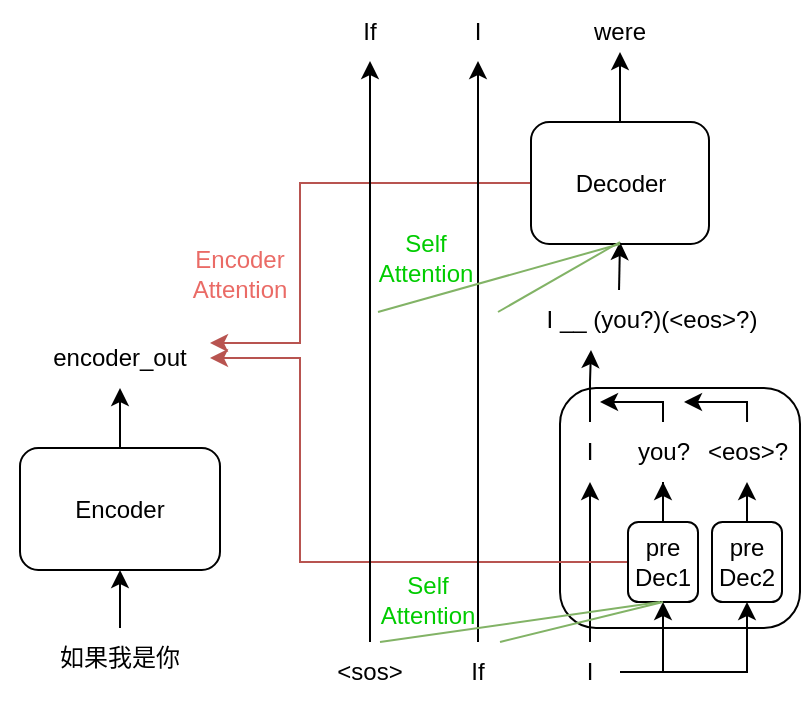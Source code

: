 <mxfile version="20.6.2" type="github">
  <diagram id="W2HWCewwAggoOsEGd6kA" name="Page-1">
    <mxGraphModel dx="716" dy="394" grid="1" gridSize="10" guides="1" tooltips="1" connect="1" arrows="1" fold="1" page="1" pageScale="1" pageWidth="827" pageHeight="1169" math="1" shadow="0">
      <root>
        <mxCell id="0" />
        <mxCell id="1" parent="0" />
        <mxCell id="4f531_EbP1NzhC4_Dmcq-48" value="" style="rounded=1;whiteSpace=wrap;html=1;" vertex="1" parent="1">
          <mxGeometry x="380" y="633" width="120" height="120" as="geometry" />
        </mxCell>
        <mxCell id="4f531_EbP1NzhC4_Dmcq-56" value="" style="edgeStyle=orthogonalEdgeStyle;rounded=0;orthogonalLoop=1;jettySize=auto;html=1;" edge="1" parent="1" source="4f531_EbP1NzhC4_Dmcq-41">
          <mxGeometry relative="1" as="geometry">
            <mxPoint x="410" y="465" as="targetPoint" />
          </mxGeometry>
        </mxCell>
        <mxCell id="4f531_EbP1NzhC4_Dmcq-67" style="edgeStyle=orthogonalEdgeStyle;rounded=0;orthogonalLoop=1;jettySize=auto;html=1;entryX=1;entryY=0.25;entryDx=0;entryDy=0;fillColor=#f8cecc;strokeColor=#b85450;" edge="1" parent="1" source="4f531_EbP1NzhC4_Dmcq-41" target="4f531_EbP1NzhC4_Dmcq-29">
          <mxGeometry relative="1" as="geometry">
            <Array as="points">
              <mxPoint x="250" y="530" />
              <mxPoint x="250" y="610" />
            </Array>
          </mxGeometry>
        </mxCell>
        <mxCell id="4f531_EbP1NzhC4_Dmcq-41" value="Decoder" style="rounded=1;whiteSpace=wrap;html=1;" vertex="1" parent="1">
          <mxGeometry x="365.5" y="500" width="89" height="61" as="geometry" />
        </mxCell>
        <mxCell id="4f531_EbP1NzhC4_Dmcq-81" style="edgeStyle=orthogonalEdgeStyle;rounded=0;orthogonalLoop=1;jettySize=auto;html=1;fontColor=#FF00FF;" edge="1" parent="1">
          <mxGeometry relative="1" as="geometry">
            <mxPoint x="410" y="560" as="targetPoint" />
            <mxPoint x="409.517" y="584" as="sourcePoint" />
          </mxGeometry>
        </mxCell>
        <mxCell id="4f531_EbP1NzhC4_Dmcq-4" value="I __ (you?)(&amp;lt;eos&amp;gt;?)" style="text;html=1;strokeColor=none;fillColor=none;align=center;verticalAlign=middle;whiteSpace=wrap;rounded=0;" vertex="1" parent="1">
          <mxGeometry x="365.5" y="584" width="120" height="30" as="geometry" />
        </mxCell>
        <mxCell id="4f531_EbP1NzhC4_Dmcq-7" value="&lt;div style=&quot;text-align: left;&quot;&gt;&lt;span style=&quot;background-color: initial;&quot;&gt;were&lt;/span&gt;&lt;/div&gt;" style="text;html=1;strokeColor=none;fillColor=none;align=center;verticalAlign=middle;whiteSpace=wrap;rounded=0;" vertex="1" parent="1">
          <mxGeometry x="383.25" y="445" width="53.5" height="19" as="geometry" />
        </mxCell>
        <mxCell id="4f531_EbP1NzhC4_Dmcq-40" style="edgeStyle=orthogonalEdgeStyle;rounded=0;orthogonalLoop=1;jettySize=auto;html=1;entryX=0.5;entryY=1;entryDx=0;entryDy=0;" edge="1" parent="1" source="4f531_EbP1NzhC4_Dmcq-21" target="4f531_EbP1NzhC4_Dmcq-35">
          <mxGeometry relative="1" as="geometry" />
        </mxCell>
        <mxCell id="4f531_EbP1NzhC4_Dmcq-21" value="pre&lt;br&gt;Dec2" style="rounded=1;whiteSpace=wrap;html=1;" vertex="1" parent="1">
          <mxGeometry x="456" y="700" width="35" height="40" as="geometry" />
        </mxCell>
        <mxCell id="4f531_EbP1NzhC4_Dmcq-27" style="edgeStyle=orthogonalEdgeStyle;rounded=0;orthogonalLoop=1;jettySize=auto;html=1;entryX=0.5;entryY=1;entryDx=0;entryDy=0;" edge="1" parent="1" source="4f531_EbP1NzhC4_Dmcq-25" target="4f531_EbP1NzhC4_Dmcq-26">
          <mxGeometry relative="1" as="geometry" />
        </mxCell>
        <mxCell id="4f531_EbP1NzhC4_Dmcq-25" value="如果我是你" style="text;html=1;strokeColor=none;fillColor=none;align=center;verticalAlign=middle;whiteSpace=wrap;rounded=0;" vertex="1" parent="1">
          <mxGeometry x="100" y="753" width="120" height="30" as="geometry" />
        </mxCell>
        <mxCell id="4f531_EbP1NzhC4_Dmcq-28" style="edgeStyle=orthogonalEdgeStyle;rounded=0;orthogonalLoop=1;jettySize=auto;html=1;" edge="1" parent="1" source="4f531_EbP1NzhC4_Dmcq-26">
          <mxGeometry relative="1" as="geometry">
            <mxPoint x="160" y="633" as="targetPoint" />
          </mxGeometry>
        </mxCell>
        <mxCell id="4f531_EbP1NzhC4_Dmcq-26" value="Encoder" style="rounded=1;whiteSpace=wrap;html=1;" vertex="1" parent="1">
          <mxGeometry x="110" y="663" width="100" height="61" as="geometry" />
        </mxCell>
        <mxCell id="4f531_EbP1NzhC4_Dmcq-29" value="encoder_out" style="text;html=1;strokeColor=none;fillColor=none;align=center;verticalAlign=middle;whiteSpace=wrap;rounded=0;" vertex="1" parent="1">
          <mxGeometry x="115" y="603" width="90" height="30" as="geometry" />
        </mxCell>
        <mxCell id="4f531_EbP1NzhC4_Dmcq-36" style="edgeStyle=orthogonalEdgeStyle;rounded=0;orthogonalLoop=1;jettySize=auto;html=1;entryX=0.5;entryY=1;entryDx=0;entryDy=0;" edge="1" parent="1" source="4f531_EbP1NzhC4_Dmcq-30" target="4f531_EbP1NzhC4_Dmcq-33">
          <mxGeometry relative="1" as="geometry" />
        </mxCell>
        <mxCell id="4f531_EbP1NzhC4_Dmcq-37" style="edgeStyle=orthogonalEdgeStyle;rounded=0;orthogonalLoop=1;jettySize=auto;html=1;entryX=0.5;entryY=1;entryDx=0;entryDy=0;" edge="1" parent="1" source="4f531_EbP1NzhC4_Dmcq-30" target="4f531_EbP1NzhC4_Dmcq-32">
          <mxGeometry relative="1" as="geometry" />
        </mxCell>
        <mxCell id="4f531_EbP1NzhC4_Dmcq-38" style="edgeStyle=orthogonalEdgeStyle;rounded=0;orthogonalLoop=1;jettySize=auto;html=1;entryX=0.5;entryY=1;entryDx=0;entryDy=0;" edge="1" parent="1" source="4f531_EbP1NzhC4_Dmcq-30" target="4f531_EbP1NzhC4_Dmcq-21">
          <mxGeometry relative="1" as="geometry" />
        </mxCell>
        <mxCell id="4f531_EbP1NzhC4_Dmcq-30" value="I" style="text;html=1;strokeColor=none;fillColor=none;align=center;verticalAlign=middle;whiteSpace=wrap;rounded=0;" vertex="1" parent="1">
          <mxGeometry x="380" y="760" width="30" height="30" as="geometry" />
        </mxCell>
        <mxCell id="4f531_EbP1NzhC4_Dmcq-39" style="edgeStyle=orthogonalEdgeStyle;rounded=0;orthogonalLoop=1;jettySize=auto;html=1;entryX=0.5;entryY=1;entryDx=0;entryDy=0;" edge="1" parent="1" source="4f531_EbP1NzhC4_Dmcq-32" target="4f531_EbP1NzhC4_Dmcq-34">
          <mxGeometry relative="1" as="geometry" />
        </mxCell>
        <mxCell id="4f531_EbP1NzhC4_Dmcq-66" style="edgeStyle=orthogonalEdgeStyle;rounded=0;orthogonalLoop=1;jettySize=auto;html=1;entryX=1;entryY=0.5;entryDx=0;entryDy=0;fillColor=#f8cecc;strokeColor=#b85450;" edge="1" parent="1" source="4f531_EbP1NzhC4_Dmcq-32" target="4f531_EbP1NzhC4_Dmcq-29">
          <mxGeometry relative="1" as="geometry">
            <Array as="points">
              <mxPoint x="250" y="720" />
              <mxPoint x="250" y="618" />
            </Array>
          </mxGeometry>
        </mxCell>
        <mxCell id="4f531_EbP1NzhC4_Dmcq-32" value="pre&lt;br&gt;Dec1" style="rounded=1;whiteSpace=wrap;html=1;" vertex="1" parent="1">
          <mxGeometry x="414" y="700" width="35" height="40" as="geometry" />
        </mxCell>
        <mxCell id="4f531_EbP1NzhC4_Dmcq-42" style="edgeStyle=orthogonalEdgeStyle;rounded=0;orthogonalLoop=1;jettySize=auto;html=1;entryX=0.25;entryY=1;entryDx=0;entryDy=0;" edge="1" parent="1" source="4f531_EbP1NzhC4_Dmcq-33" target="4f531_EbP1NzhC4_Dmcq-4">
          <mxGeometry relative="1" as="geometry" />
        </mxCell>
        <mxCell id="4f531_EbP1NzhC4_Dmcq-33" value="I" style="text;html=1;strokeColor=none;fillColor=none;align=center;verticalAlign=middle;whiteSpace=wrap;rounded=0;" vertex="1" parent="1">
          <mxGeometry x="380" y="650" width="30" height="30" as="geometry" />
        </mxCell>
        <mxCell id="4f531_EbP1NzhC4_Dmcq-46" style="edgeStyle=orthogonalEdgeStyle;rounded=0;orthogonalLoop=1;jettySize=auto;html=1;" edge="1" parent="1" source="4f531_EbP1NzhC4_Dmcq-34">
          <mxGeometry relative="1" as="geometry">
            <mxPoint x="400" y="640" as="targetPoint" />
            <Array as="points">
              <mxPoint x="432" y="640" />
            </Array>
          </mxGeometry>
        </mxCell>
        <mxCell id="4f531_EbP1NzhC4_Dmcq-34" value="you?" style="text;html=1;strokeColor=none;fillColor=none;align=center;verticalAlign=middle;whiteSpace=wrap;rounded=0;" vertex="1" parent="1">
          <mxGeometry x="416.5" y="650" width="30" height="30" as="geometry" />
        </mxCell>
        <mxCell id="4f531_EbP1NzhC4_Dmcq-35" value="&amp;lt;eos&amp;gt;?" style="text;html=1;strokeColor=none;fillColor=none;align=center;verticalAlign=middle;whiteSpace=wrap;rounded=0;" vertex="1" parent="1">
          <mxGeometry x="459" y="650" width="30" height="30" as="geometry" />
        </mxCell>
        <mxCell id="4f531_EbP1NzhC4_Dmcq-47" style="edgeStyle=orthogonalEdgeStyle;rounded=0;orthogonalLoop=1;jettySize=auto;html=1;" edge="1" parent="1">
          <mxGeometry relative="1" as="geometry">
            <mxPoint x="442" y="640" as="targetPoint" />
            <mxPoint x="473.524" y="650" as="sourcePoint" />
            <Array as="points">
              <mxPoint x="474" y="640" />
            </Array>
          </mxGeometry>
        </mxCell>
        <mxCell id="4f531_EbP1NzhC4_Dmcq-64" style="edgeStyle=orthogonalEdgeStyle;rounded=0;orthogonalLoop=1;jettySize=auto;html=1;" edge="1" parent="1" source="4f531_EbP1NzhC4_Dmcq-58" target="4f531_EbP1NzhC4_Dmcq-61">
          <mxGeometry relative="1" as="geometry" />
        </mxCell>
        <mxCell id="4f531_EbP1NzhC4_Dmcq-58" value="If" style="text;html=1;strokeColor=none;fillColor=none;align=center;verticalAlign=middle;whiteSpace=wrap;rounded=0;" vertex="1" parent="1">
          <mxGeometry x="324" y="760" width="30" height="30" as="geometry" />
        </mxCell>
        <mxCell id="4f531_EbP1NzhC4_Dmcq-63" style="edgeStyle=orthogonalEdgeStyle;rounded=0;orthogonalLoop=1;jettySize=auto;html=1;entryX=0.5;entryY=1;entryDx=0;entryDy=0;" edge="1" parent="1" source="4f531_EbP1NzhC4_Dmcq-59" target="4f531_EbP1NzhC4_Dmcq-60">
          <mxGeometry relative="1" as="geometry" />
        </mxCell>
        <mxCell id="4f531_EbP1NzhC4_Dmcq-59" value="&amp;lt;sos&amp;gt;" style="text;html=1;strokeColor=none;fillColor=none;align=center;verticalAlign=middle;whiteSpace=wrap;rounded=0;" vertex="1" parent="1">
          <mxGeometry x="270" y="760" width="30" height="30" as="geometry" />
        </mxCell>
        <mxCell id="4f531_EbP1NzhC4_Dmcq-60" value="If" style="text;html=1;strokeColor=none;fillColor=none;align=center;verticalAlign=middle;whiteSpace=wrap;rounded=0;" vertex="1" parent="1">
          <mxGeometry x="270" y="439.5" width="30" height="30" as="geometry" />
        </mxCell>
        <mxCell id="4f531_EbP1NzhC4_Dmcq-61" value="I" style="text;html=1;strokeColor=none;fillColor=none;align=center;verticalAlign=middle;whiteSpace=wrap;rounded=0;" vertex="1" parent="1">
          <mxGeometry x="324" y="439.5" width="30" height="30" as="geometry" />
        </mxCell>
        <mxCell id="4f531_EbP1NzhC4_Dmcq-68" value="&lt;font color=&quot;#ea6b66&quot;&gt;Encoder Attention&lt;/font&gt;" style="text;html=1;strokeColor=none;fillColor=none;align=center;verticalAlign=middle;whiteSpace=wrap;rounded=0;" vertex="1" parent="1">
          <mxGeometry x="190" y="561" width="60" height="30" as="geometry" />
        </mxCell>
        <mxCell id="4f531_EbP1NzhC4_Dmcq-73" value="" style="endArrow=none;html=1;rounded=0;fontColor=#EA6B66;fillColor=#d5e8d4;strokeColor=#82b366;" edge="1" parent="1">
          <mxGeometry width="50" height="50" relative="1" as="geometry">
            <mxPoint x="290" y="760" as="sourcePoint" />
            <mxPoint x="430" y="740" as="targetPoint" />
          </mxGeometry>
        </mxCell>
        <mxCell id="4f531_EbP1NzhC4_Dmcq-74" value="" style="endArrow=none;html=1;rounded=0;fontColor=#EA6B66;fillColor=#d5e8d4;strokeColor=#82b366;entryX=0.5;entryY=1;entryDx=0;entryDy=0;" edge="1" parent="1" target="4f531_EbP1NzhC4_Dmcq-32">
          <mxGeometry width="50" height="50" relative="1" as="geometry">
            <mxPoint x="350" y="760" as="sourcePoint" />
            <mxPoint x="440" y="750" as="targetPoint" />
          </mxGeometry>
        </mxCell>
        <mxCell id="4f531_EbP1NzhC4_Dmcq-75" value="&lt;font color=&quot;#00cc00&quot;&gt;Self Attention&lt;/font&gt;" style="text;html=1;strokeColor=none;fillColor=none;align=center;verticalAlign=middle;whiteSpace=wrap;rounded=0;" vertex="1" parent="1">
          <mxGeometry x="284" y="724" width="60" height="30" as="geometry" />
        </mxCell>
        <mxCell id="4f531_EbP1NzhC4_Dmcq-77" value="" style="endArrow=none;html=1;rounded=0;fontColor=#EA6B66;fillColor=#d5e8d4;strokeColor=#82b366;entryX=0.5;entryY=1;entryDx=0;entryDy=0;" edge="1" parent="1" target="4f531_EbP1NzhC4_Dmcq-41">
          <mxGeometry width="50" height="50" relative="1" as="geometry">
            <mxPoint x="289.0" y="595" as="sourcePoint" />
            <mxPoint x="429" y="575" as="targetPoint" />
          </mxGeometry>
        </mxCell>
        <mxCell id="4f531_EbP1NzhC4_Dmcq-78" value="" style="endArrow=none;html=1;rounded=0;fontColor=#EA6B66;fillColor=#d5e8d4;strokeColor=#82b366;" edge="1" parent="1">
          <mxGeometry width="50" height="50" relative="1" as="geometry">
            <mxPoint x="349" y="595" as="sourcePoint" />
            <mxPoint x="410" y="560" as="targetPoint" />
          </mxGeometry>
        </mxCell>
        <mxCell id="4f531_EbP1NzhC4_Dmcq-79" value="&lt;font color=&quot;#00cc00&quot;&gt;Self Attention&lt;/font&gt;" style="text;html=1;strokeColor=none;fillColor=none;align=center;verticalAlign=middle;whiteSpace=wrap;rounded=0;" vertex="1" parent="1">
          <mxGeometry x="283" y="553" width="60" height="30" as="geometry" />
        </mxCell>
      </root>
    </mxGraphModel>
  </diagram>
</mxfile>
